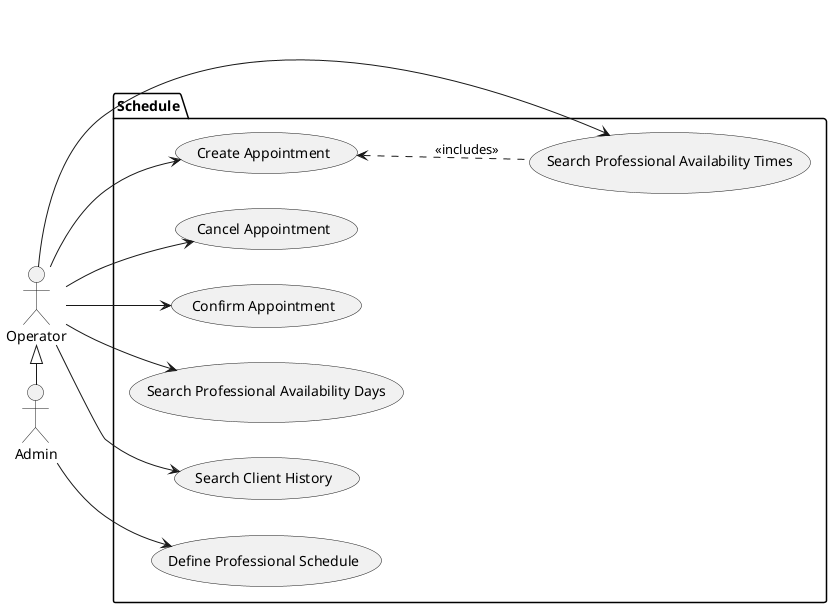 @startuml "use-cases"
left to right direction
actor Operator as o
actor Admin as a
package Schedule{
  usecase "Create Appointment" as UC1
  usecase "Cancel Appointment" as UC2
  usecase "Confirm Appointment" as UC3
  usecase "Define Professional Schedule" as UC4
  usecase "Search Professional Availability Days" as UC5
  usecase "Search Professional Availability Times" as UC6
  usecase "Search Client History" as UC7
}
o <|-right- a
o --> UC1
o --> UC2
o --> UC3
o --> UC7
o --> UC5
o --> UC6
a --> UC4
(UC6) .up.> (UC1) : <<includes>>
@enduml